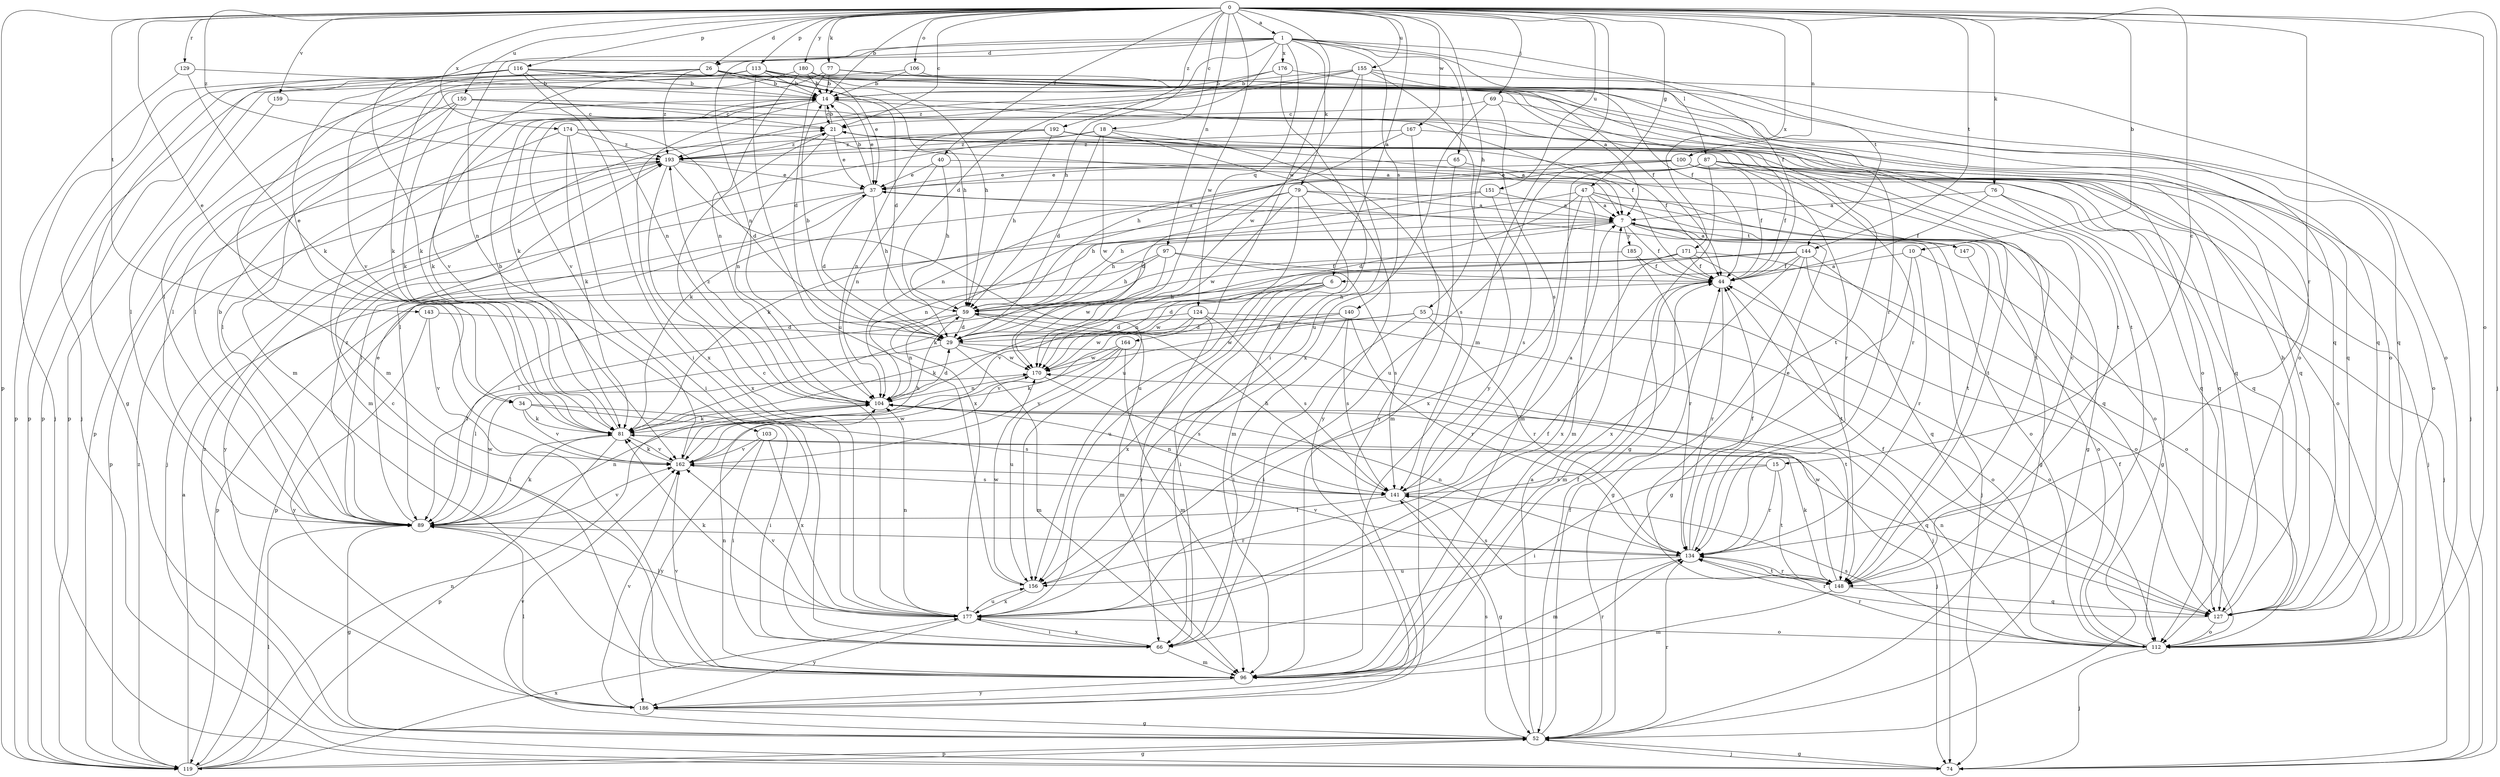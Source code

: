 strict digraph  {
0;
1;
6;
7;
10;
14;
15;
18;
21;
26;
29;
34;
37;
40;
44;
47;
52;
55;
59;
65;
66;
69;
74;
76;
77;
79;
81;
87;
89;
96;
97;
100;
103;
104;
106;
112;
113;
116;
119;
124;
127;
129;
134;
140;
141;
143;
144;
147;
148;
150;
151;
155;
156;
159;
162;
164;
167;
170;
171;
174;
176;
177;
180;
185;
186;
192;
193;
0 -> 1  [label=a];
0 -> 6  [label=a];
0 -> 10  [label=b];
0 -> 14  [label=b];
0 -> 15  [label=c];
0 -> 18  [label=c];
0 -> 21  [label=c];
0 -> 26  [label=d];
0 -> 34  [label=e];
0 -> 40  [label=f];
0 -> 47  [label=g];
0 -> 55  [label=h];
0 -> 69  [label=j];
0 -> 74  [label=j];
0 -> 76  [label=k];
0 -> 77  [label=k];
0 -> 96  [label=m];
0 -> 97  [label=n];
0 -> 100  [label=n];
0 -> 106  [label=o];
0 -> 112  [label=o];
0 -> 113  [label=p];
0 -> 116  [label=p];
0 -> 119  [label=p];
0 -> 129  [label=r];
0 -> 134  [label=r];
0 -> 143  [label=t];
0 -> 144  [label=t];
0 -> 150  [label=u];
0 -> 151  [label=u];
0 -> 155  [label=u];
0 -> 159  [label=v];
0 -> 164  [label=w];
0 -> 167  [label=w];
0 -> 170  [label=w];
0 -> 171  [label=x];
0 -> 174  [label=x];
0 -> 180  [label=y];
0 -> 192  [label=z];
0 -> 193  [label=z];
1 -> 26  [label=d];
1 -> 29  [label=d];
1 -> 34  [label=e];
1 -> 44  [label=f];
1 -> 59  [label=h];
1 -> 65  [label=i];
1 -> 79  [label=k];
1 -> 87  [label=l];
1 -> 103  [label=n];
1 -> 104  [label=n];
1 -> 124  [label=q];
1 -> 140  [label=s];
1 -> 144  [label=t];
1 -> 176  [label=x];
6 -> 29  [label=d];
6 -> 59  [label=h];
6 -> 66  [label=i];
6 -> 156  [label=u];
6 -> 170  [label=w];
6 -> 177  [label=x];
7 -> 44  [label=f];
7 -> 59  [label=h];
7 -> 74  [label=j];
7 -> 104  [label=n];
7 -> 112  [label=o];
7 -> 147  [label=t];
7 -> 185  [label=y];
10 -> 6  [label=a];
10 -> 52  [label=g];
10 -> 112  [label=o];
10 -> 134  [label=r];
14 -> 21  [label=c];
14 -> 37  [label=e];
14 -> 81  [label=k];
14 -> 89  [label=l];
14 -> 112  [label=o];
14 -> 177  [label=x];
15 -> 66  [label=i];
15 -> 134  [label=r];
15 -> 141  [label=s];
15 -> 148  [label=t];
18 -> 29  [label=d];
18 -> 89  [label=l];
18 -> 141  [label=s];
18 -> 170  [label=w];
18 -> 186  [label=y];
18 -> 193  [label=z];
21 -> 14  [label=b];
21 -> 37  [label=e];
21 -> 104  [label=n];
21 -> 127  [label=q];
21 -> 134  [label=r];
21 -> 148  [label=t];
21 -> 193  [label=z];
26 -> 14  [label=b];
26 -> 29  [label=d];
26 -> 96  [label=m];
26 -> 112  [label=o];
26 -> 119  [label=p];
26 -> 127  [label=q];
26 -> 162  [label=v];
26 -> 193  [label=z];
29 -> 14  [label=b];
29 -> 89  [label=l];
29 -> 96  [label=m];
29 -> 148  [label=t];
29 -> 170  [label=w];
34 -> 66  [label=i];
34 -> 81  [label=k];
34 -> 141  [label=s];
34 -> 162  [label=v];
37 -> 7  [label=a];
37 -> 14  [label=b];
37 -> 29  [label=d];
37 -> 59  [label=h];
37 -> 89  [label=l];
37 -> 186  [label=y];
40 -> 37  [label=e];
40 -> 59  [label=h];
40 -> 104  [label=n];
40 -> 127  [label=q];
44 -> 59  [label=h];
44 -> 96  [label=m];
44 -> 134  [label=r];
47 -> 7  [label=a];
47 -> 29  [label=d];
47 -> 52  [label=g];
47 -> 59  [label=h];
47 -> 96  [label=m];
47 -> 127  [label=q];
47 -> 148  [label=t];
47 -> 177  [label=x];
52 -> 7  [label=a];
52 -> 44  [label=f];
52 -> 74  [label=j];
52 -> 119  [label=p];
52 -> 134  [label=r];
52 -> 141  [label=s];
52 -> 162  [label=v];
52 -> 193  [label=z];
55 -> 29  [label=d];
55 -> 66  [label=i];
55 -> 112  [label=o];
55 -> 134  [label=r];
55 -> 170  [label=w];
59 -> 29  [label=d];
59 -> 74  [label=j];
59 -> 89  [label=l];
59 -> 96  [label=m];
59 -> 104  [label=n];
65 -> 37  [label=e];
65 -> 96  [label=m];
65 -> 148  [label=t];
66 -> 96  [label=m];
66 -> 177  [label=x];
69 -> 21  [label=c];
69 -> 127  [label=q];
69 -> 141  [label=s];
69 -> 177  [label=x];
74 -> 52  [label=g];
76 -> 7  [label=a];
76 -> 44  [label=f];
76 -> 52  [label=g];
76 -> 74  [label=j];
77 -> 14  [label=b];
77 -> 29  [label=d];
77 -> 96  [label=m];
77 -> 127  [label=q];
77 -> 134  [label=r];
79 -> 7  [label=a];
79 -> 29  [label=d];
79 -> 96  [label=m];
79 -> 112  [label=o];
79 -> 156  [label=u];
79 -> 170  [label=w];
79 -> 177  [label=x];
81 -> 14  [label=b];
81 -> 89  [label=l];
81 -> 119  [label=p];
81 -> 127  [label=q];
81 -> 162  [label=v];
87 -> 37  [label=e];
87 -> 44  [label=f];
87 -> 52  [label=g];
87 -> 74  [label=j];
87 -> 81  [label=k];
87 -> 96  [label=m];
87 -> 112  [label=o];
87 -> 127  [label=q];
89 -> 14  [label=b];
89 -> 37  [label=e];
89 -> 52  [label=g];
89 -> 81  [label=k];
89 -> 104  [label=n];
89 -> 134  [label=r];
89 -> 162  [label=v];
89 -> 170  [label=w];
89 -> 193  [label=z];
96 -> 21  [label=c];
96 -> 44  [label=f];
96 -> 104  [label=n];
96 -> 134  [label=r];
96 -> 162  [label=v];
96 -> 186  [label=y];
97 -> 44  [label=f];
97 -> 59  [label=h];
97 -> 119  [label=p];
97 -> 141  [label=s];
97 -> 170  [label=w];
100 -> 37  [label=e];
100 -> 44  [label=f];
100 -> 52  [label=g];
100 -> 104  [label=n];
100 -> 134  [label=r];
100 -> 156  [label=u];
103 -> 66  [label=i];
103 -> 162  [label=v];
103 -> 177  [label=x];
103 -> 186  [label=y];
104 -> 29  [label=d];
104 -> 74  [label=j];
104 -> 81  [label=k];
104 -> 193  [label=z];
106 -> 14  [label=b];
106 -> 44  [label=f];
106 -> 119  [label=p];
112 -> 44  [label=f];
112 -> 74  [label=j];
112 -> 104  [label=n];
112 -> 134  [label=r];
112 -> 141  [label=s];
113 -> 7  [label=a];
113 -> 14  [label=b];
113 -> 59  [label=h];
113 -> 81  [label=k];
113 -> 112  [label=o];
113 -> 119  [label=p];
113 -> 156  [label=u];
113 -> 162  [label=v];
116 -> 14  [label=b];
116 -> 52  [label=g];
116 -> 59  [label=h];
116 -> 66  [label=i];
116 -> 74  [label=j];
116 -> 81  [label=k];
116 -> 104  [label=n];
116 -> 119  [label=p];
116 -> 127  [label=q];
116 -> 148  [label=t];
119 -> 7  [label=a];
119 -> 52  [label=g];
119 -> 89  [label=l];
119 -> 104  [label=n];
119 -> 177  [label=x];
119 -> 193  [label=z];
124 -> 29  [label=d];
124 -> 66  [label=i];
124 -> 112  [label=o];
124 -> 141  [label=s];
124 -> 162  [label=v];
124 -> 170  [label=w];
127 -> 14  [label=b];
127 -> 44  [label=f];
127 -> 112  [label=o];
127 -> 134  [label=r];
129 -> 14  [label=b];
129 -> 74  [label=j];
129 -> 81  [label=k];
134 -> 37  [label=e];
134 -> 44  [label=f];
134 -> 96  [label=m];
134 -> 104  [label=n];
134 -> 148  [label=t];
134 -> 156  [label=u];
134 -> 162  [label=v];
140 -> 29  [label=d];
140 -> 66  [label=i];
140 -> 81  [label=k];
140 -> 134  [label=r];
140 -> 141  [label=s];
141 -> 7  [label=a];
141 -> 52  [label=g];
141 -> 59  [label=h];
141 -> 89  [label=l];
141 -> 104  [label=n];
143 -> 29  [label=d];
143 -> 162  [label=v];
143 -> 186  [label=y];
144 -> 44  [label=f];
144 -> 52  [label=g];
144 -> 89  [label=l];
144 -> 112  [label=o];
144 -> 127  [label=q];
144 -> 162  [label=v];
144 -> 177  [label=x];
147 -> 7  [label=a];
147 -> 112  [label=o];
148 -> 21  [label=c];
148 -> 81  [label=k];
148 -> 96  [label=m];
148 -> 127  [label=q];
148 -> 134  [label=r];
148 -> 141  [label=s];
148 -> 170  [label=w];
150 -> 21  [label=c];
150 -> 44  [label=f];
150 -> 81  [label=k];
150 -> 89  [label=l];
150 -> 119  [label=p];
150 -> 148  [label=t];
151 -> 7  [label=a];
151 -> 59  [label=h];
151 -> 81  [label=k];
151 -> 141  [label=s];
155 -> 14  [label=b];
155 -> 74  [label=j];
155 -> 81  [label=k];
155 -> 112  [label=o];
155 -> 156  [label=u];
155 -> 162  [label=v];
155 -> 170  [label=w];
155 -> 186  [label=y];
156 -> 44  [label=f];
156 -> 170  [label=w];
156 -> 177  [label=x];
159 -> 21  [label=c];
159 -> 89  [label=l];
162 -> 59  [label=h];
162 -> 81  [label=k];
162 -> 141  [label=s];
162 -> 170  [label=w];
164 -> 81  [label=k];
164 -> 96  [label=m];
164 -> 156  [label=u];
164 -> 162  [label=v];
164 -> 170  [label=w];
167 -> 59  [label=h];
167 -> 112  [label=o];
167 -> 186  [label=y];
167 -> 193  [label=z];
170 -> 104  [label=n];
170 -> 141  [label=s];
171 -> 44  [label=f];
171 -> 81  [label=k];
171 -> 104  [label=n];
171 -> 112  [label=o];
171 -> 148  [label=t];
171 -> 177  [label=x];
174 -> 7  [label=a];
174 -> 29  [label=d];
174 -> 66  [label=i];
174 -> 81  [label=k];
174 -> 96  [label=m];
174 -> 193  [label=z];
176 -> 14  [label=b];
176 -> 44  [label=f];
176 -> 66  [label=i];
176 -> 193  [label=z];
177 -> 21  [label=c];
177 -> 66  [label=i];
177 -> 81  [label=k];
177 -> 89  [label=l];
177 -> 104  [label=n];
177 -> 112  [label=o];
177 -> 156  [label=u];
177 -> 162  [label=v];
177 -> 186  [label=y];
180 -> 14  [label=b];
180 -> 37  [label=e];
180 -> 89  [label=l];
180 -> 104  [label=n];
180 -> 148  [label=t];
185 -> 44  [label=f];
185 -> 119  [label=p];
185 -> 134  [label=r];
186 -> 52  [label=g];
186 -> 89  [label=l];
186 -> 162  [label=v];
192 -> 7  [label=a];
192 -> 44  [label=f];
192 -> 59  [label=h];
192 -> 89  [label=l];
192 -> 104  [label=n];
192 -> 127  [label=q];
192 -> 193  [label=z];
193 -> 37  [label=e];
193 -> 74  [label=j];
193 -> 119  [label=p];
193 -> 127  [label=q];
193 -> 156  [label=u];
193 -> 177  [label=x];
}
